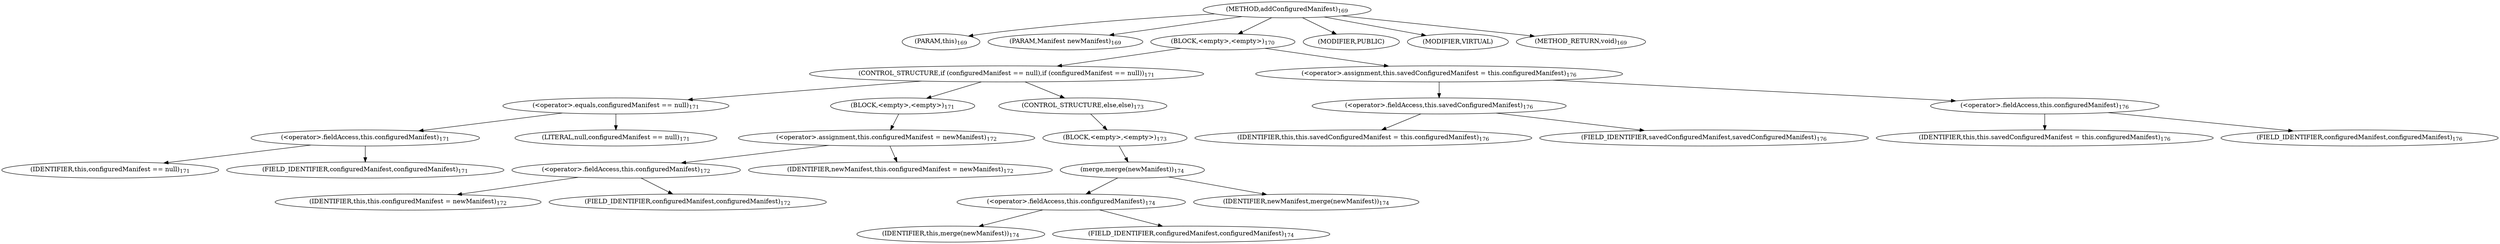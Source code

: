 digraph "addConfiguredManifest" {  
"176" [label = <(METHOD,addConfiguredManifest)<SUB>169</SUB>> ]
"177" [label = <(PARAM,this)<SUB>169</SUB>> ]
"178" [label = <(PARAM,Manifest newManifest)<SUB>169</SUB>> ]
"179" [label = <(BLOCK,&lt;empty&gt;,&lt;empty&gt;)<SUB>170</SUB>> ]
"180" [label = <(CONTROL_STRUCTURE,if (configuredManifest == null),if (configuredManifest == null))<SUB>171</SUB>> ]
"181" [label = <(&lt;operator&gt;.equals,configuredManifest == null)<SUB>171</SUB>> ]
"182" [label = <(&lt;operator&gt;.fieldAccess,this.configuredManifest)<SUB>171</SUB>> ]
"183" [label = <(IDENTIFIER,this,configuredManifest == null)<SUB>171</SUB>> ]
"184" [label = <(FIELD_IDENTIFIER,configuredManifest,configuredManifest)<SUB>171</SUB>> ]
"185" [label = <(LITERAL,null,configuredManifest == null)<SUB>171</SUB>> ]
"186" [label = <(BLOCK,&lt;empty&gt;,&lt;empty&gt;)<SUB>171</SUB>> ]
"187" [label = <(&lt;operator&gt;.assignment,this.configuredManifest = newManifest)<SUB>172</SUB>> ]
"188" [label = <(&lt;operator&gt;.fieldAccess,this.configuredManifest)<SUB>172</SUB>> ]
"189" [label = <(IDENTIFIER,this,this.configuredManifest = newManifest)<SUB>172</SUB>> ]
"190" [label = <(FIELD_IDENTIFIER,configuredManifest,configuredManifest)<SUB>172</SUB>> ]
"191" [label = <(IDENTIFIER,newManifest,this.configuredManifest = newManifest)<SUB>172</SUB>> ]
"192" [label = <(CONTROL_STRUCTURE,else,else)<SUB>173</SUB>> ]
"193" [label = <(BLOCK,&lt;empty&gt;,&lt;empty&gt;)<SUB>173</SUB>> ]
"194" [label = <(merge,merge(newManifest))<SUB>174</SUB>> ]
"195" [label = <(&lt;operator&gt;.fieldAccess,this.configuredManifest)<SUB>174</SUB>> ]
"196" [label = <(IDENTIFIER,this,merge(newManifest))<SUB>174</SUB>> ]
"197" [label = <(FIELD_IDENTIFIER,configuredManifest,configuredManifest)<SUB>174</SUB>> ]
"198" [label = <(IDENTIFIER,newManifest,merge(newManifest))<SUB>174</SUB>> ]
"199" [label = <(&lt;operator&gt;.assignment,this.savedConfiguredManifest = this.configuredManifest)<SUB>176</SUB>> ]
"200" [label = <(&lt;operator&gt;.fieldAccess,this.savedConfiguredManifest)<SUB>176</SUB>> ]
"201" [label = <(IDENTIFIER,this,this.savedConfiguredManifest = this.configuredManifest)<SUB>176</SUB>> ]
"202" [label = <(FIELD_IDENTIFIER,savedConfiguredManifest,savedConfiguredManifest)<SUB>176</SUB>> ]
"203" [label = <(&lt;operator&gt;.fieldAccess,this.configuredManifest)<SUB>176</SUB>> ]
"204" [label = <(IDENTIFIER,this,this.savedConfiguredManifest = this.configuredManifest)<SUB>176</SUB>> ]
"205" [label = <(FIELD_IDENTIFIER,configuredManifest,configuredManifest)<SUB>176</SUB>> ]
"206" [label = <(MODIFIER,PUBLIC)> ]
"207" [label = <(MODIFIER,VIRTUAL)> ]
"208" [label = <(METHOD_RETURN,void)<SUB>169</SUB>> ]
  "176" -> "177" 
  "176" -> "178" 
  "176" -> "179" 
  "176" -> "206" 
  "176" -> "207" 
  "176" -> "208" 
  "179" -> "180" 
  "179" -> "199" 
  "180" -> "181" 
  "180" -> "186" 
  "180" -> "192" 
  "181" -> "182" 
  "181" -> "185" 
  "182" -> "183" 
  "182" -> "184" 
  "186" -> "187" 
  "187" -> "188" 
  "187" -> "191" 
  "188" -> "189" 
  "188" -> "190" 
  "192" -> "193" 
  "193" -> "194" 
  "194" -> "195" 
  "194" -> "198" 
  "195" -> "196" 
  "195" -> "197" 
  "199" -> "200" 
  "199" -> "203" 
  "200" -> "201" 
  "200" -> "202" 
  "203" -> "204" 
  "203" -> "205" 
}
